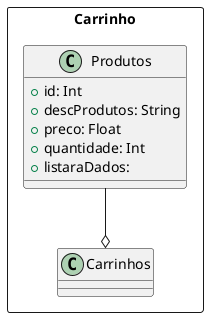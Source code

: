@startuml carrinho
package Carrinho <<rectangle>> {

  ' Classes
  class Produtos {
    + id: Int
    + descProdutos: String
    + preco: Float
    + quantidade: Int
    + listaraDados:
  }

  class Carrinhos {

  }

  ' Relacionamentos
  Produtos --o Carrinhos

}
@enduml